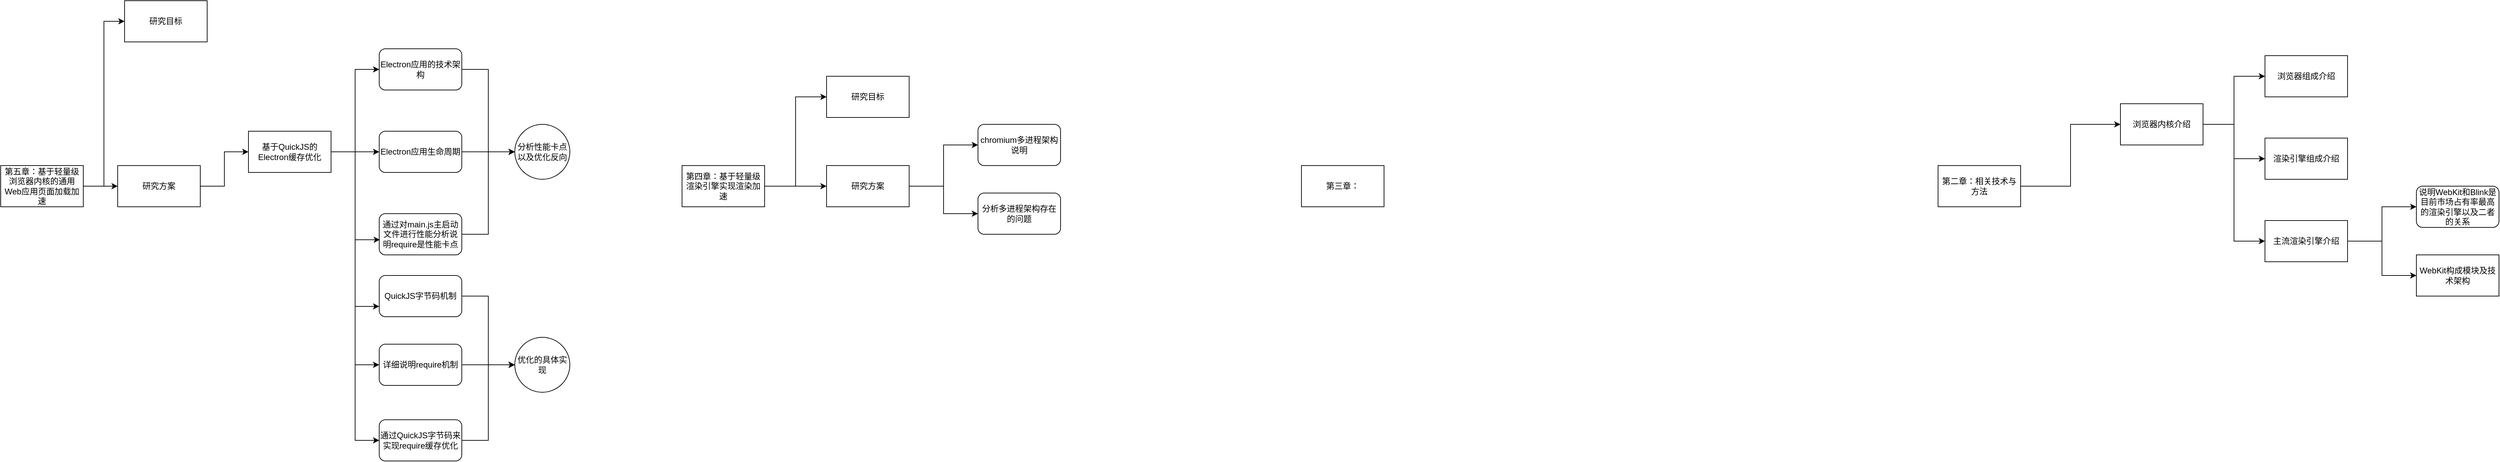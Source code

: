 <mxfile version="24.3.1" type="github">
  <diagram name="第 1 页" id="-sNarXn3bYcIwHpL6Iyx">
    <mxGraphModel dx="1260" dy="690" grid="1" gridSize="10" guides="1" tooltips="1" connect="1" arrows="1" fold="1" page="1" pageScale="1" pageWidth="827" pageHeight="1169" math="0" shadow="0">
      <root>
        <mxCell id="0" />
        <mxCell id="1" parent="0" />
        <mxCell id="DB-tnavGCFEQmcXpQX1y-6" style="edgeStyle=orthogonalEdgeStyle;rounded=0;orthogonalLoop=1;jettySize=auto;html=1;exitX=1;exitY=0.5;exitDx=0;exitDy=0;" parent="1" source="DB-tnavGCFEQmcXpQX1y-1" target="DB-tnavGCFEQmcXpQX1y-3" edge="1">
          <mxGeometry relative="1" as="geometry" />
        </mxCell>
        <mxCell id="DB-tnavGCFEQmcXpQX1y-7" style="edgeStyle=orthogonalEdgeStyle;rounded=0;orthogonalLoop=1;jettySize=auto;html=1;exitX=1;exitY=0.5;exitDx=0;exitDy=0;entryX=0;entryY=0.5;entryDx=0;entryDy=0;" parent="1" source="DB-tnavGCFEQmcXpQX1y-1" target="DB-tnavGCFEQmcXpQX1y-2" edge="1">
          <mxGeometry relative="1" as="geometry" />
        </mxCell>
        <mxCell id="DB-tnavGCFEQmcXpQX1y-1" value="第五章：基于轻量级浏览器内核的通用Web应用页面加载加速" style="rounded=0;whiteSpace=wrap;html=1;" parent="1" vertex="1">
          <mxGeometry x="80" y="280" width="120" height="60" as="geometry" />
        </mxCell>
        <mxCell id="DB-tnavGCFEQmcXpQX1y-2" value="研究目标" style="rounded=0;whiteSpace=wrap;html=1;" parent="1" vertex="1">
          <mxGeometry x="260" y="40" width="120" height="60" as="geometry" />
        </mxCell>
        <mxCell id="DB-tnavGCFEQmcXpQX1y-8" style="edgeStyle=orthogonalEdgeStyle;rounded=0;orthogonalLoop=1;jettySize=auto;html=1;exitX=1;exitY=0.5;exitDx=0;exitDy=0;entryX=0;entryY=0.5;entryDx=0;entryDy=0;" parent="1" source="DB-tnavGCFEQmcXpQX1y-3" target="DB-tnavGCFEQmcXpQX1y-4" edge="1">
          <mxGeometry relative="1" as="geometry" />
        </mxCell>
        <mxCell id="DB-tnavGCFEQmcXpQX1y-3" value="研究方案" style="rounded=0;whiteSpace=wrap;html=1;" parent="1" vertex="1">
          <mxGeometry x="250" y="280" width="120" height="60" as="geometry" />
        </mxCell>
        <mxCell id="qXv7LJP2Twusi8GaxmQC-6" style="edgeStyle=orthogonalEdgeStyle;rounded=0;orthogonalLoop=1;jettySize=auto;html=1;entryX=0;entryY=0.5;entryDx=0;entryDy=0;" edge="1" parent="1" source="DB-tnavGCFEQmcXpQX1y-4" target="qXv7LJP2Twusi8GaxmQC-5">
          <mxGeometry relative="1" as="geometry" />
        </mxCell>
        <mxCell id="qXv7LJP2Twusi8GaxmQC-9" style="edgeStyle=orthogonalEdgeStyle;rounded=0;orthogonalLoop=1;jettySize=auto;html=1;" edge="1" parent="1" source="DB-tnavGCFEQmcXpQX1y-4" target="qXv7LJP2Twusi8GaxmQC-8">
          <mxGeometry relative="1" as="geometry" />
        </mxCell>
        <mxCell id="qXv7LJP2Twusi8GaxmQC-17" style="edgeStyle=orthogonalEdgeStyle;rounded=0;orthogonalLoop=1;jettySize=auto;html=1;entryX=0;entryY=0.75;entryDx=0;entryDy=0;" edge="1" parent="1" source="DB-tnavGCFEQmcXpQX1y-4" target="qXv7LJP2Twusi8GaxmQC-14">
          <mxGeometry relative="1" as="geometry" />
        </mxCell>
        <mxCell id="qXv7LJP2Twusi8GaxmQC-18" style="edgeStyle=orthogonalEdgeStyle;rounded=0;orthogonalLoop=1;jettySize=auto;html=1;entryX=0;entryY=0.5;entryDx=0;entryDy=0;" edge="1" parent="1" source="DB-tnavGCFEQmcXpQX1y-4" target="qXv7LJP2Twusi8GaxmQC-15">
          <mxGeometry relative="1" as="geometry" />
        </mxCell>
        <mxCell id="qXv7LJP2Twusi8GaxmQC-19" style="edgeStyle=orthogonalEdgeStyle;rounded=0;orthogonalLoop=1;jettySize=auto;html=1;entryX=0;entryY=0.5;entryDx=0;entryDy=0;" edge="1" parent="1" source="DB-tnavGCFEQmcXpQX1y-4" target="qXv7LJP2Twusi8GaxmQC-16">
          <mxGeometry relative="1" as="geometry" />
        </mxCell>
        <mxCell id="DB-tnavGCFEQmcXpQX1y-4" value="基于QuickJS的Electron缓存优化" style="rounded=0;whiteSpace=wrap;html=1;" parent="1" vertex="1">
          <mxGeometry x="440" y="230" width="120" height="60" as="geometry" />
        </mxCell>
        <mxCell id="DB-tnavGCFEQmcXpQX1y-12" value="分析性能卡点以及优化反向" style="ellipse;whiteSpace=wrap;html=1;aspect=fixed;" parent="1" vertex="1">
          <mxGeometry x="827" y="220" width="80" height="80" as="geometry" />
        </mxCell>
        <mxCell id="qXv7LJP2Twusi8GaxmQC-7" style="edgeStyle=orthogonalEdgeStyle;rounded=0;orthogonalLoop=1;jettySize=auto;html=1;entryX=0;entryY=0.5;entryDx=0;entryDy=0;" edge="1" parent="1" source="qXv7LJP2Twusi8GaxmQC-5" target="DB-tnavGCFEQmcXpQX1y-12">
          <mxGeometry relative="1" as="geometry" />
        </mxCell>
        <mxCell id="qXv7LJP2Twusi8GaxmQC-5" value="Electron应用的技术架构" style="rounded=1;whiteSpace=wrap;html=1;" vertex="1" parent="1">
          <mxGeometry x="630" y="110" width="120" height="60" as="geometry" />
        </mxCell>
        <mxCell id="qXv7LJP2Twusi8GaxmQC-10" style="edgeStyle=orthogonalEdgeStyle;rounded=0;orthogonalLoop=1;jettySize=auto;html=1;exitX=1;exitY=0.5;exitDx=0;exitDy=0;" edge="1" parent="1" source="qXv7LJP2Twusi8GaxmQC-8" target="DB-tnavGCFEQmcXpQX1y-12">
          <mxGeometry relative="1" as="geometry" />
        </mxCell>
        <mxCell id="qXv7LJP2Twusi8GaxmQC-8" value="Electron应用生命周期" style="rounded=1;whiteSpace=wrap;html=1;" vertex="1" parent="1">
          <mxGeometry x="630" y="230" width="120" height="60" as="geometry" />
        </mxCell>
        <mxCell id="qXv7LJP2Twusi8GaxmQC-13" style="edgeStyle=orthogonalEdgeStyle;rounded=0;orthogonalLoop=1;jettySize=auto;html=1;entryX=0;entryY=0.5;entryDx=0;entryDy=0;" edge="1" parent="1" source="qXv7LJP2Twusi8GaxmQC-11" target="DB-tnavGCFEQmcXpQX1y-12">
          <mxGeometry relative="1" as="geometry" />
        </mxCell>
        <mxCell id="qXv7LJP2Twusi8GaxmQC-11" value="通过对main.js主启动文件进行性能分析说明require是性能卡点" style="rounded=1;whiteSpace=wrap;html=1;" vertex="1" parent="1">
          <mxGeometry x="630" y="350" width="120" height="60" as="geometry" />
        </mxCell>
        <mxCell id="qXv7LJP2Twusi8GaxmQC-12" style="edgeStyle=orthogonalEdgeStyle;rounded=0;orthogonalLoop=1;jettySize=auto;html=1;exitX=1;exitY=0.5;exitDx=0;exitDy=0;entryX=0.008;entryY=0.633;entryDx=0;entryDy=0;entryPerimeter=0;" edge="1" parent="1" source="DB-tnavGCFEQmcXpQX1y-4" target="qXv7LJP2Twusi8GaxmQC-11">
          <mxGeometry relative="1" as="geometry" />
        </mxCell>
        <mxCell id="qXv7LJP2Twusi8GaxmQC-21" style="edgeStyle=orthogonalEdgeStyle;rounded=0;orthogonalLoop=1;jettySize=auto;html=1;entryX=0;entryY=0.5;entryDx=0;entryDy=0;" edge="1" parent="1" source="qXv7LJP2Twusi8GaxmQC-14" target="qXv7LJP2Twusi8GaxmQC-20">
          <mxGeometry relative="1" as="geometry" />
        </mxCell>
        <mxCell id="qXv7LJP2Twusi8GaxmQC-14" value="QuickJS字节码机制" style="rounded=1;whiteSpace=wrap;html=1;" vertex="1" parent="1">
          <mxGeometry x="630" y="440" width="120" height="60" as="geometry" />
        </mxCell>
        <mxCell id="qXv7LJP2Twusi8GaxmQC-24" style="edgeStyle=orthogonalEdgeStyle;rounded=0;orthogonalLoop=1;jettySize=auto;html=1;entryX=0;entryY=0.5;entryDx=0;entryDy=0;" edge="1" parent="1" source="qXv7LJP2Twusi8GaxmQC-15" target="qXv7LJP2Twusi8GaxmQC-20">
          <mxGeometry relative="1" as="geometry" />
        </mxCell>
        <mxCell id="qXv7LJP2Twusi8GaxmQC-15" value="详细说明require机制" style="rounded=1;whiteSpace=wrap;html=1;" vertex="1" parent="1">
          <mxGeometry x="630" y="540" width="120" height="60" as="geometry" />
        </mxCell>
        <mxCell id="qXv7LJP2Twusi8GaxmQC-23" style="edgeStyle=orthogonalEdgeStyle;rounded=0;orthogonalLoop=1;jettySize=auto;html=1;entryX=0;entryY=0.5;entryDx=0;entryDy=0;" edge="1" parent="1" source="qXv7LJP2Twusi8GaxmQC-16" target="qXv7LJP2Twusi8GaxmQC-20">
          <mxGeometry relative="1" as="geometry" />
        </mxCell>
        <mxCell id="qXv7LJP2Twusi8GaxmQC-16" value="通过QuickJS字节码来实现require缓存优化" style="rounded=1;whiteSpace=wrap;html=1;" vertex="1" parent="1">
          <mxGeometry x="630" y="650" width="120" height="60" as="geometry" />
        </mxCell>
        <mxCell id="qXv7LJP2Twusi8GaxmQC-20" value="优化的具体实现" style="ellipse;whiteSpace=wrap;html=1;aspect=fixed;" vertex="1" parent="1">
          <mxGeometry x="827" y="530" width="80" height="80" as="geometry" />
        </mxCell>
        <mxCell id="qXv7LJP2Twusi8GaxmQC-29" style="edgeStyle=orthogonalEdgeStyle;rounded=0;orthogonalLoop=1;jettySize=auto;html=1;entryX=0;entryY=0.5;entryDx=0;entryDy=0;" edge="1" parent="1" source="qXv7LJP2Twusi8GaxmQC-26" target="qXv7LJP2Twusi8GaxmQC-27">
          <mxGeometry relative="1" as="geometry" />
        </mxCell>
        <mxCell id="qXv7LJP2Twusi8GaxmQC-30" style="edgeStyle=orthogonalEdgeStyle;rounded=0;orthogonalLoop=1;jettySize=auto;html=1;" edge="1" parent="1" source="qXv7LJP2Twusi8GaxmQC-26" target="qXv7LJP2Twusi8GaxmQC-28">
          <mxGeometry relative="1" as="geometry" />
        </mxCell>
        <mxCell id="qXv7LJP2Twusi8GaxmQC-26" value="第四章：基于轻量级渲染引擎实现渲染加速" style="rounded=0;whiteSpace=wrap;html=1;" vertex="1" parent="1">
          <mxGeometry x="1070" y="280" width="120" height="60" as="geometry" />
        </mxCell>
        <mxCell id="qXv7LJP2Twusi8GaxmQC-27" value="研究目标" style="rounded=0;whiteSpace=wrap;html=1;" vertex="1" parent="1">
          <mxGeometry x="1280" y="150" width="120" height="60" as="geometry" />
        </mxCell>
        <mxCell id="qXv7LJP2Twusi8GaxmQC-32" style="edgeStyle=orthogonalEdgeStyle;rounded=0;orthogonalLoop=1;jettySize=auto;html=1;entryX=0;entryY=0.5;entryDx=0;entryDy=0;" edge="1" parent="1" source="qXv7LJP2Twusi8GaxmQC-28" target="qXv7LJP2Twusi8GaxmQC-31">
          <mxGeometry relative="1" as="geometry" />
        </mxCell>
        <mxCell id="qXv7LJP2Twusi8GaxmQC-34" style="edgeStyle=orthogonalEdgeStyle;rounded=0;orthogonalLoop=1;jettySize=auto;html=1;" edge="1" parent="1" source="qXv7LJP2Twusi8GaxmQC-28" target="qXv7LJP2Twusi8GaxmQC-33">
          <mxGeometry relative="1" as="geometry" />
        </mxCell>
        <mxCell id="qXv7LJP2Twusi8GaxmQC-28" value="研究方案" style="rounded=0;whiteSpace=wrap;html=1;" vertex="1" parent="1">
          <mxGeometry x="1280" y="280" width="120" height="60" as="geometry" />
        </mxCell>
        <mxCell id="qXv7LJP2Twusi8GaxmQC-31" value="chromium多进程架构说明" style="rounded=1;whiteSpace=wrap;html=1;" vertex="1" parent="1">
          <mxGeometry x="1500" y="220" width="120" height="60" as="geometry" />
        </mxCell>
        <mxCell id="qXv7LJP2Twusi8GaxmQC-33" value="分析多进程架构存在的问题" style="rounded=1;whiteSpace=wrap;html=1;" vertex="1" parent="1">
          <mxGeometry x="1500" y="320" width="120" height="60" as="geometry" />
        </mxCell>
        <mxCell id="qXv7LJP2Twusi8GaxmQC-35" value="第三章：" style="rounded=0;whiteSpace=wrap;html=1;" vertex="1" parent="1">
          <mxGeometry x="1970" y="280" width="120" height="60" as="geometry" />
        </mxCell>
        <mxCell id="qXv7LJP2Twusi8GaxmQC-39" style="edgeStyle=orthogonalEdgeStyle;rounded=0;orthogonalLoop=1;jettySize=auto;html=1;entryX=0;entryY=0.5;entryDx=0;entryDy=0;" edge="1" parent="1" source="qXv7LJP2Twusi8GaxmQC-36" target="qXv7LJP2Twusi8GaxmQC-37">
          <mxGeometry relative="1" as="geometry" />
        </mxCell>
        <mxCell id="qXv7LJP2Twusi8GaxmQC-36" value="第二章：相关技术与方法" style="rounded=0;whiteSpace=wrap;html=1;" vertex="1" parent="1">
          <mxGeometry x="2895" y="280" width="120" height="60" as="geometry" />
        </mxCell>
        <mxCell id="qXv7LJP2Twusi8GaxmQC-42" style="edgeStyle=orthogonalEdgeStyle;rounded=0;orthogonalLoop=1;jettySize=auto;html=1;entryX=0;entryY=0.5;entryDx=0;entryDy=0;" edge="1" parent="1" source="qXv7LJP2Twusi8GaxmQC-37" target="qXv7LJP2Twusi8GaxmQC-38">
          <mxGeometry relative="1" as="geometry" />
        </mxCell>
        <mxCell id="qXv7LJP2Twusi8GaxmQC-43" style="edgeStyle=orthogonalEdgeStyle;rounded=0;orthogonalLoop=1;jettySize=auto;html=1;" edge="1" parent="1" source="qXv7LJP2Twusi8GaxmQC-37" target="qXv7LJP2Twusi8GaxmQC-40">
          <mxGeometry relative="1" as="geometry" />
        </mxCell>
        <mxCell id="qXv7LJP2Twusi8GaxmQC-44" style="edgeStyle=orthogonalEdgeStyle;rounded=0;orthogonalLoop=1;jettySize=auto;html=1;entryX=0;entryY=0.5;entryDx=0;entryDy=0;" edge="1" parent="1" source="qXv7LJP2Twusi8GaxmQC-37" target="qXv7LJP2Twusi8GaxmQC-41">
          <mxGeometry relative="1" as="geometry" />
        </mxCell>
        <mxCell id="qXv7LJP2Twusi8GaxmQC-37" value="浏览器内核介绍" style="rounded=0;whiteSpace=wrap;html=1;" vertex="1" parent="1">
          <mxGeometry x="3160" y="190" width="120" height="60" as="geometry" />
        </mxCell>
        <mxCell id="qXv7LJP2Twusi8GaxmQC-38" value="浏览器组成介绍" style="rounded=0;whiteSpace=wrap;html=1;" vertex="1" parent="1">
          <mxGeometry x="3370" y="120" width="120" height="60" as="geometry" />
        </mxCell>
        <mxCell id="qXv7LJP2Twusi8GaxmQC-40" value="渲染引擎组成介绍" style="rounded=0;whiteSpace=wrap;html=1;" vertex="1" parent="1">
          <mxGeometry x="3370" y="240" width="120" height="60" as="geometry" />
        </mxCell>
        <mxCell id="qXv7LJP2Twusi8GaxmQC-48" style="edgeStyle=orthogonalEdgeStyle;rounded=0;orthogonalLoop=1;jettySize=auto;html=1;entryX=0;entryY=0.5;entryDx=0;entryDy=0;" edge="1" parent="1" source="qXv7LJP2Twusi8GaxmQC-41" target="qXv7LJP2Twusi8GaxmQC-47">
          <mxGeometry relative="1" as="geometry" />
        </mxCell>
        <mxCell id="qXv7LJP2Twusi8GaxmQC-49" style="edgeStyle=orthogonalEdgeStyle;rounded=0;orthogonalLoop=1;jettySize=auto;html=1;" edge="1" parent="1" source="qXv7LJP2Twusi8GaxmQC-41" target="qXv7LJP2Twusi8GaxmQC-45">
          <mxGeometry relative="1" as="geometry" />
        </mxCell>
        <mxCell id="qXv7LJP2Twusi8GaxmQC-41" value="主流渲染引擎介绍" style="rounded=0;whiteSpace=wrap;html=1;" vertex="1" parent="1">
          <mxGeometry x="3370" y="360" width="120" height="60" as="geometry" />
        </mxCell>
        <mxCell id="qXv7LJP2Twusi8GaxmQC-45" value="WebKit构成模块及技术架构" style="rounded=0;whiteSpace=wrap;html=1;" vertex="1" parent="1">
          <mxGeometry x="3590" y="410" width="120" height="60" as="geometry" />
        </mxCell>
        <mxCell id="qXv7LJP2Twusi8GaxmQC-47" value="说明WebKit和Blink是目前市场占有率最高的渲染引擎以及二者的关系" style="rounded=1;whiteSpace=wrap;html=1;" vertex="1" parent="1">
          <mxGeometry x="3590" y="310" width="120" height="60" as="geometry" />
        </mxCell>
      </root>
    </mxGraphModel>
  </diagram>
</mxfile>
